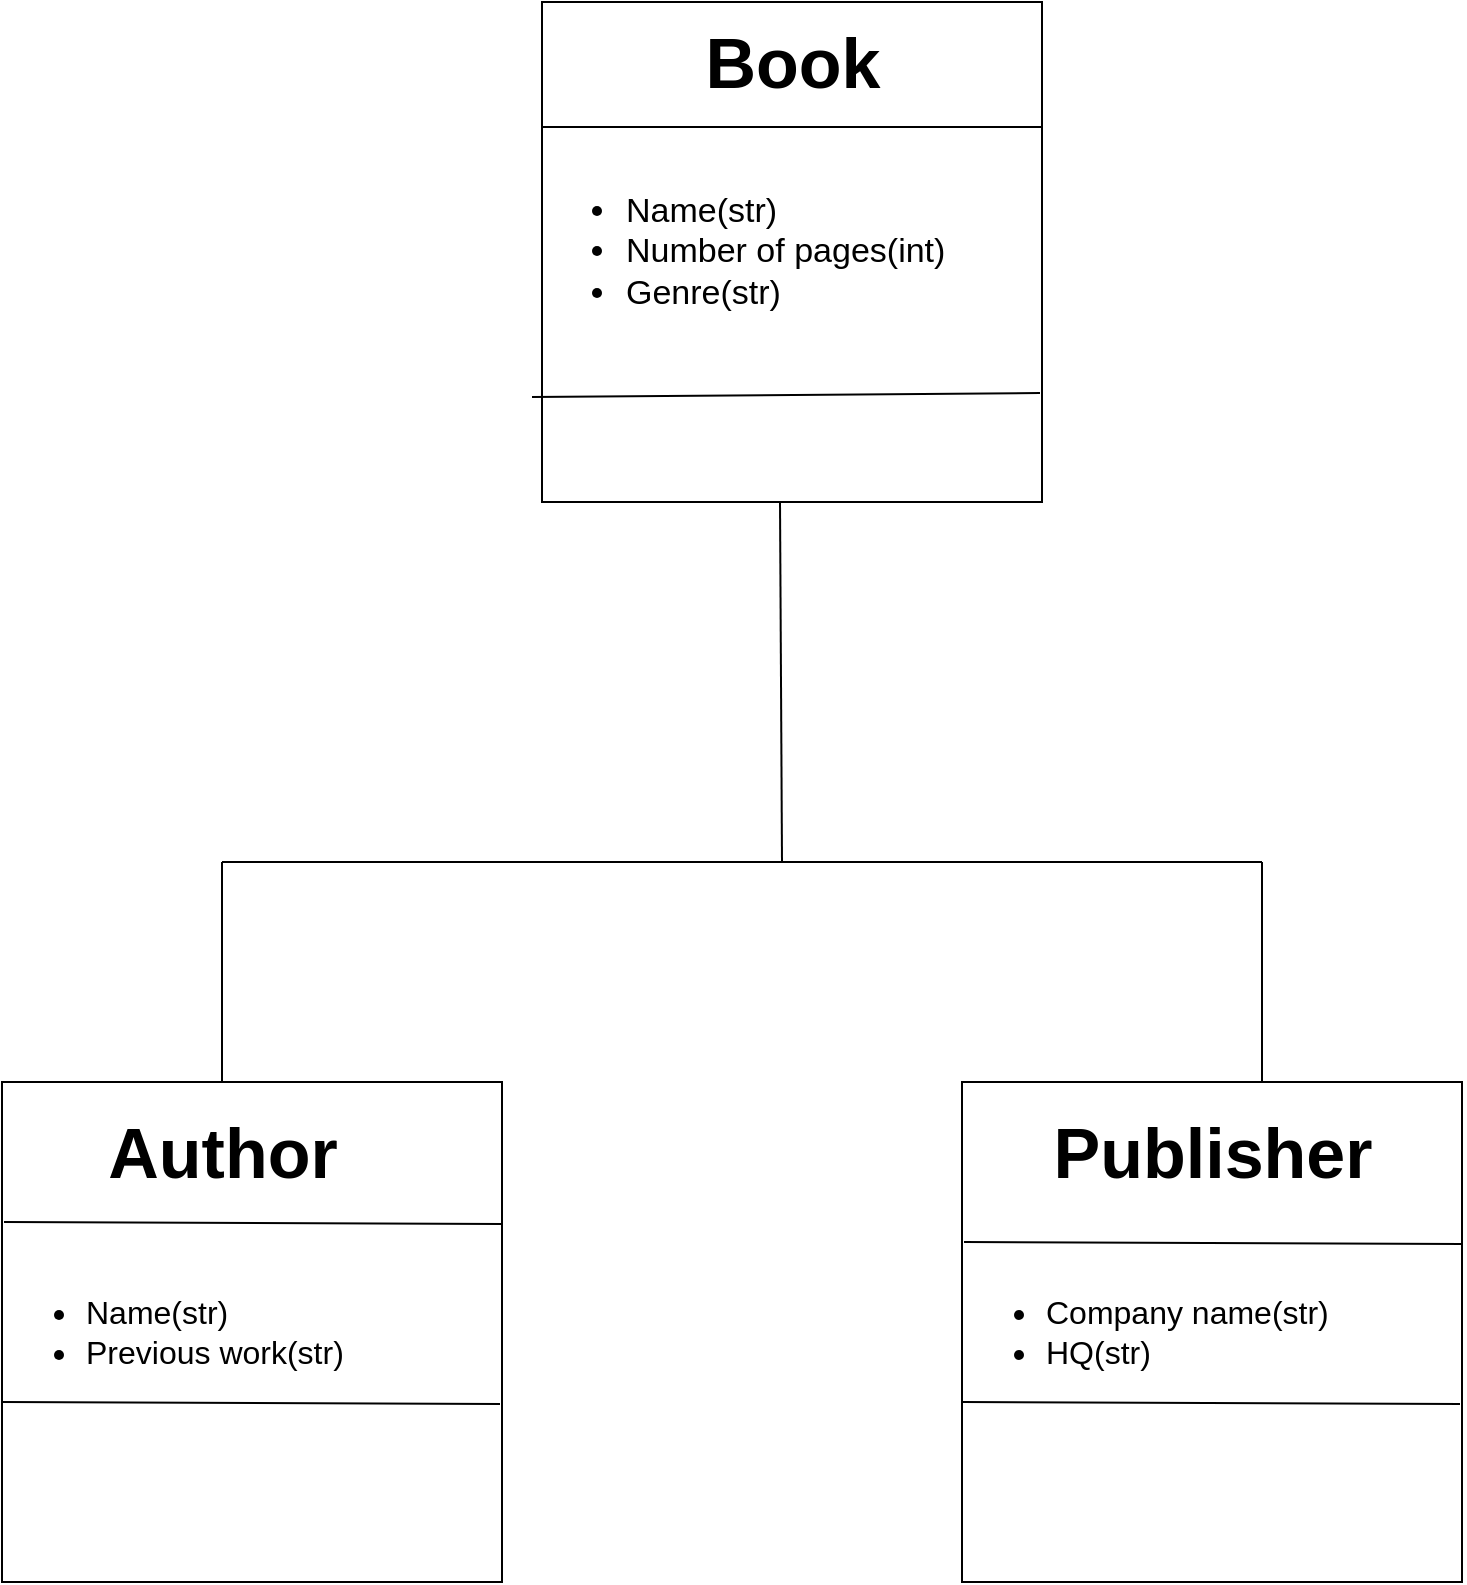 <mxfile version="21.0.2" type="device"><diagram name="Page-1" id="vzXpLojkB4nvzJfuCBi4"><mxGraphModel dx="1314" dy="873" grid="1" gridSize="10" guides="1" tooltips="1" connect="1" arrows="1" fold="1" page="1" pageScale="1" pageWidth="827" pageHeight="1169" math="0" shadow="0"><root><mxCell id="0"/><mxCell id="1" parent="0"/><mxCell id="OEZenx2vDlAgphfyvnx3-1" value="&lt;ul style=&quot;font-size: 17px;&quot;&gt;&lt;li&gt;Name(str)&lt;/li&gt;&lt;li&gt;Number of pages(int)&lt;/li&gt;&lt;li&gt;Genre(str)&lt;/li&gt;&lt;/ul&gt;" style="whiteSpace=wrap;html=1;aspect=fixed;align=left;" vertex="1" parent="1"><mxGeometry x="280" y="10" width="250" height="250" as="geometry"/></mxCell><mxCell id="OEZenx2vDlAgphfyvnx3-6" value="" style="endArrow=none;html=1;rounded=0;exitX=0;exitY=0.25;exitDx=0;exitDy=0;entryX=1;entryY=0.25;entryDx=0;entryDy=0;" edge="1" parent="1" source="OEZenx2vDlAgphfyvnx3-1" target="OEZenx2vDlAgphfyvnx3-1"><mxGeometry width="50" height="50" relative="1" as="geometry"><mxPoint x="390" y="330" as="sourcePoint"/><mxPoint x="440" y="280" as="targetPoint"/></mxGeometry></mxCell><mxCell id="OEZenx2vDlAgphfyvnx3-7" value="&lt;font style=&quot;font-size: 35px;&quot;&gt;Book&lt;/font&gt;" style="text;strokeColor=none;fillColor=none;html=1;fontSize=24;fontStyle=1;verticalAlign=middle;align=center;" vertex="1" parent="1"><mxGeometry x="355" y="20" width="100" height="40" as="geometry"/></mxCell><mxCell id="OEZenx2vDlAgphfyvnx3-10" value="" style="endArrow=none;html=1;rounded=0;exitX=-0.02;exitY=0.79;exitDx=0;exitDy=0;exitPerimeter=0;entryX=0.996;entryY=0.782;entryDx=0;entryDy=0;entryPerimeter=0;" edge="1" parent="1" source="OEZenx2vDlAgphfyvnx3-1" target="OEZenx2vDlAgphfyvnx3-1"><mxGeometry width="50" height="50" relative="1" as="geometry"><mxPoint x="390" y="330" as="sourcePoint"/><mxPoint x="620" y="450" as="targetPoint"/><Array as="points"/></mxGeometry></mxCell><mxCell id="OEZenx2vDlAgphfyvnx3-11" value="" style="endArrow=none;html=1;rounded=0;entryX=0.476;entryY=0.998;entryDx=0;entryDy=0;entryPerimeter=0;" edge="1" parent="1" target="OEZenx2vDlAgphfyvnx3-1"><mxGeometry width="50" height="50" relative="1" as="geometry"><mxPoint x="400" y="440" as="sourcePoint"/><mxPoint x="440" y="280" as="targetPoint"/></mxGeometry></mxCell><mxCell id="OEZenx2vDlAgphfyvnx3-12" value="" style="endArrow=none;html=1;rounded=0;" edge="1" parent="1"><mxGeometry width="50" height="50" relative="1" as="geometry"><mxPoint x="120" y="440" as="sourcePoint"/><mxPoint x="640" y="440" as="targetPoint"/></mxGeometry></mxCell><mxCell id="OEZenx2vDlAgphfyvnx3-13" value="" style="endArrow=none;html=1;rounded=0;" edge="1" parent="1"><mxGeometry width="50" height="50" relative="1" as="geometry"><mxPoint x="120" y="550" as="sourcePoint"/><mxPoint x="120" y="440" as="targetPoint"/></mxGeometry></mxCell><mxCell id="OEZenx2vDlAgphfyvnx3-14" value="" style="endArrow=none;html=1;rounded=0;" edge="1" parent="1"><mxGeometry width="50" height="50" relative="1" as="geometry"><mxPoint x="640" y="440" as="sourcePoint"/><mxPoint x="640" y="550" as="targetPoint"/></mxGeometry></mxCell><mxCell id="OEZenx2vDlAgphfyvnx3-15" value="&lt;ul style=&quot;font-size: 16px;&quot;&gt;&lt;li&gt;Name(str)&lt;/li&gt;&lt;li&gt;Previous work(str)&lt;/li&gt;&lt;/ul&gt;" style="whiteSpace=wrap;html=1;aspect=fixed;align=left;" vertex="1" parent="1"><mxGeometry x="10" y="550" width="250" height="250" as="geometry"/></mxCell><mxCell id="OEZenx2vDlAgphfyvnx3-16" value="&lt;ul style=&quot;font-size: 16px;&quot;&gt;&lt;li&gt;Company name(str)&lt;/li&gt;&lt;li&gt;HQ(str)&lt;/li&gt;&lt;/ul&gt;" style="whiteSpace=wrap;html=1;aspect=fixed;align=left;" vertex="1" parent="1"><mxGeometry x="490" y="550" width="250" height="250" as="geometry"/></mxCell><mxCell id="OEZenx2vDlAgphfyvnx3-17" value="" style="endArrow=none;html=1;rounded=0;exitX=0.002;exitY=0.589;exitDx=0;exitDy=0;exitPerimeter=0;entryX=0.998;entryY=0.591;entryDx=0;entryDy=0;entryPerimeter=0;" edge="1" parent="1"><mxGeometry width="50" height="50" relative="1" as="geometry"><mxPoint x="491" y="630" as="sourcePoint"/><mxPoint x="740" y="631" as="targetPoint"/><Array as="points"/></mxGeometry></mxCell><mxCell id="OEZenx2vDlAgphfyvnx3-18" value="" style="endArrow=none;html=1;rounded=0;exitX=0.002;exitY=0.589;exitDx=0;exitDy=0;exitPerimeter=0;entryX=0.998;entryY=0.591;entryDx=0;entryDy=0;entryPerimeter=0;" edge="1" parent="1"><mxGeometry width="50" height="50" relative="1" as="geometry"><mxPoint x="490" y="710" as="sourcePoint"/><mxPoint x="739" y="711" as="targetPoint"/><Array as="points"/></mxGeometry></mxCell><mxCell id="OEZenx2vDlAgphfyvnx3-19" value="" style="endArrow=none;html=1;rounded=0;exitX=0.002;exitY=0.589;exitDx=0;exitDy=0;exitPerimeter=0;entryX=0.998;entryY=0.591;entryDx=0;entryDy=0;entryPerimeter=0;" edge="1" parent="1"><mxGeometry width="50" height="50" relative="1" as="geometry"><mxPoint x="11" y="620" as="sourcePoint"/><mxPoint x="260" y="621" as="targetPoint"/><Array as="points"/></mxGeometry></mxCell><mxCell id="OEZenx2vDlAgphfyvnx3-20" value="" style="endArrow=none;html=1;rounded=0;exitX=0.002;exitY=0.589;exitDx=0;exitDy=0;exitPerimeter=0;entryX=0.998;entryY=0.591;entryDx=0;entryDy=0;entryPerimeter=0;" edge="1" parent="1"><mxGeometry width="50" height="50" relative="1" as="geometry"><mxPoint x="10" y="710" as="sourcePoint"/><mxPoint x="259" y="711" as="targetPoint"/><Array as="points"/></mxGeometry></mxCell><mxCell id="OEZenx2vDlAgphfyvnx3-21" value="&lt;font style=&quot;font-size: 35px;&quot;&gt;Author&lt;/font&gt;" style="text;strokeColor=none;fillColor=none;html=1;fontSize=24;fontStyle=1;verticalAlign=middle;align=center;" vertex="1" parent="1"><mxGeometry x="70" y="565" width="100" height="40" as="geometry"/></mxCell><mxCell id="OEZenx2vDlAgphfyvnx3-22" value="&lt;font style=&quot;font-size: 35px;&quot;&gt;Publisher&lt;/font&gt;" style="text;strokeColor=none;fillColor=none;html=1;fontSize=24;fontStyle=1;verticalAlign=middle;align=center;" vertex="1" parent="1"><mxGeometry x="565" y="565" width="100" height="40" as="geometry"/></mxCell></root></mxGraphModel></diagram></mxfile>
